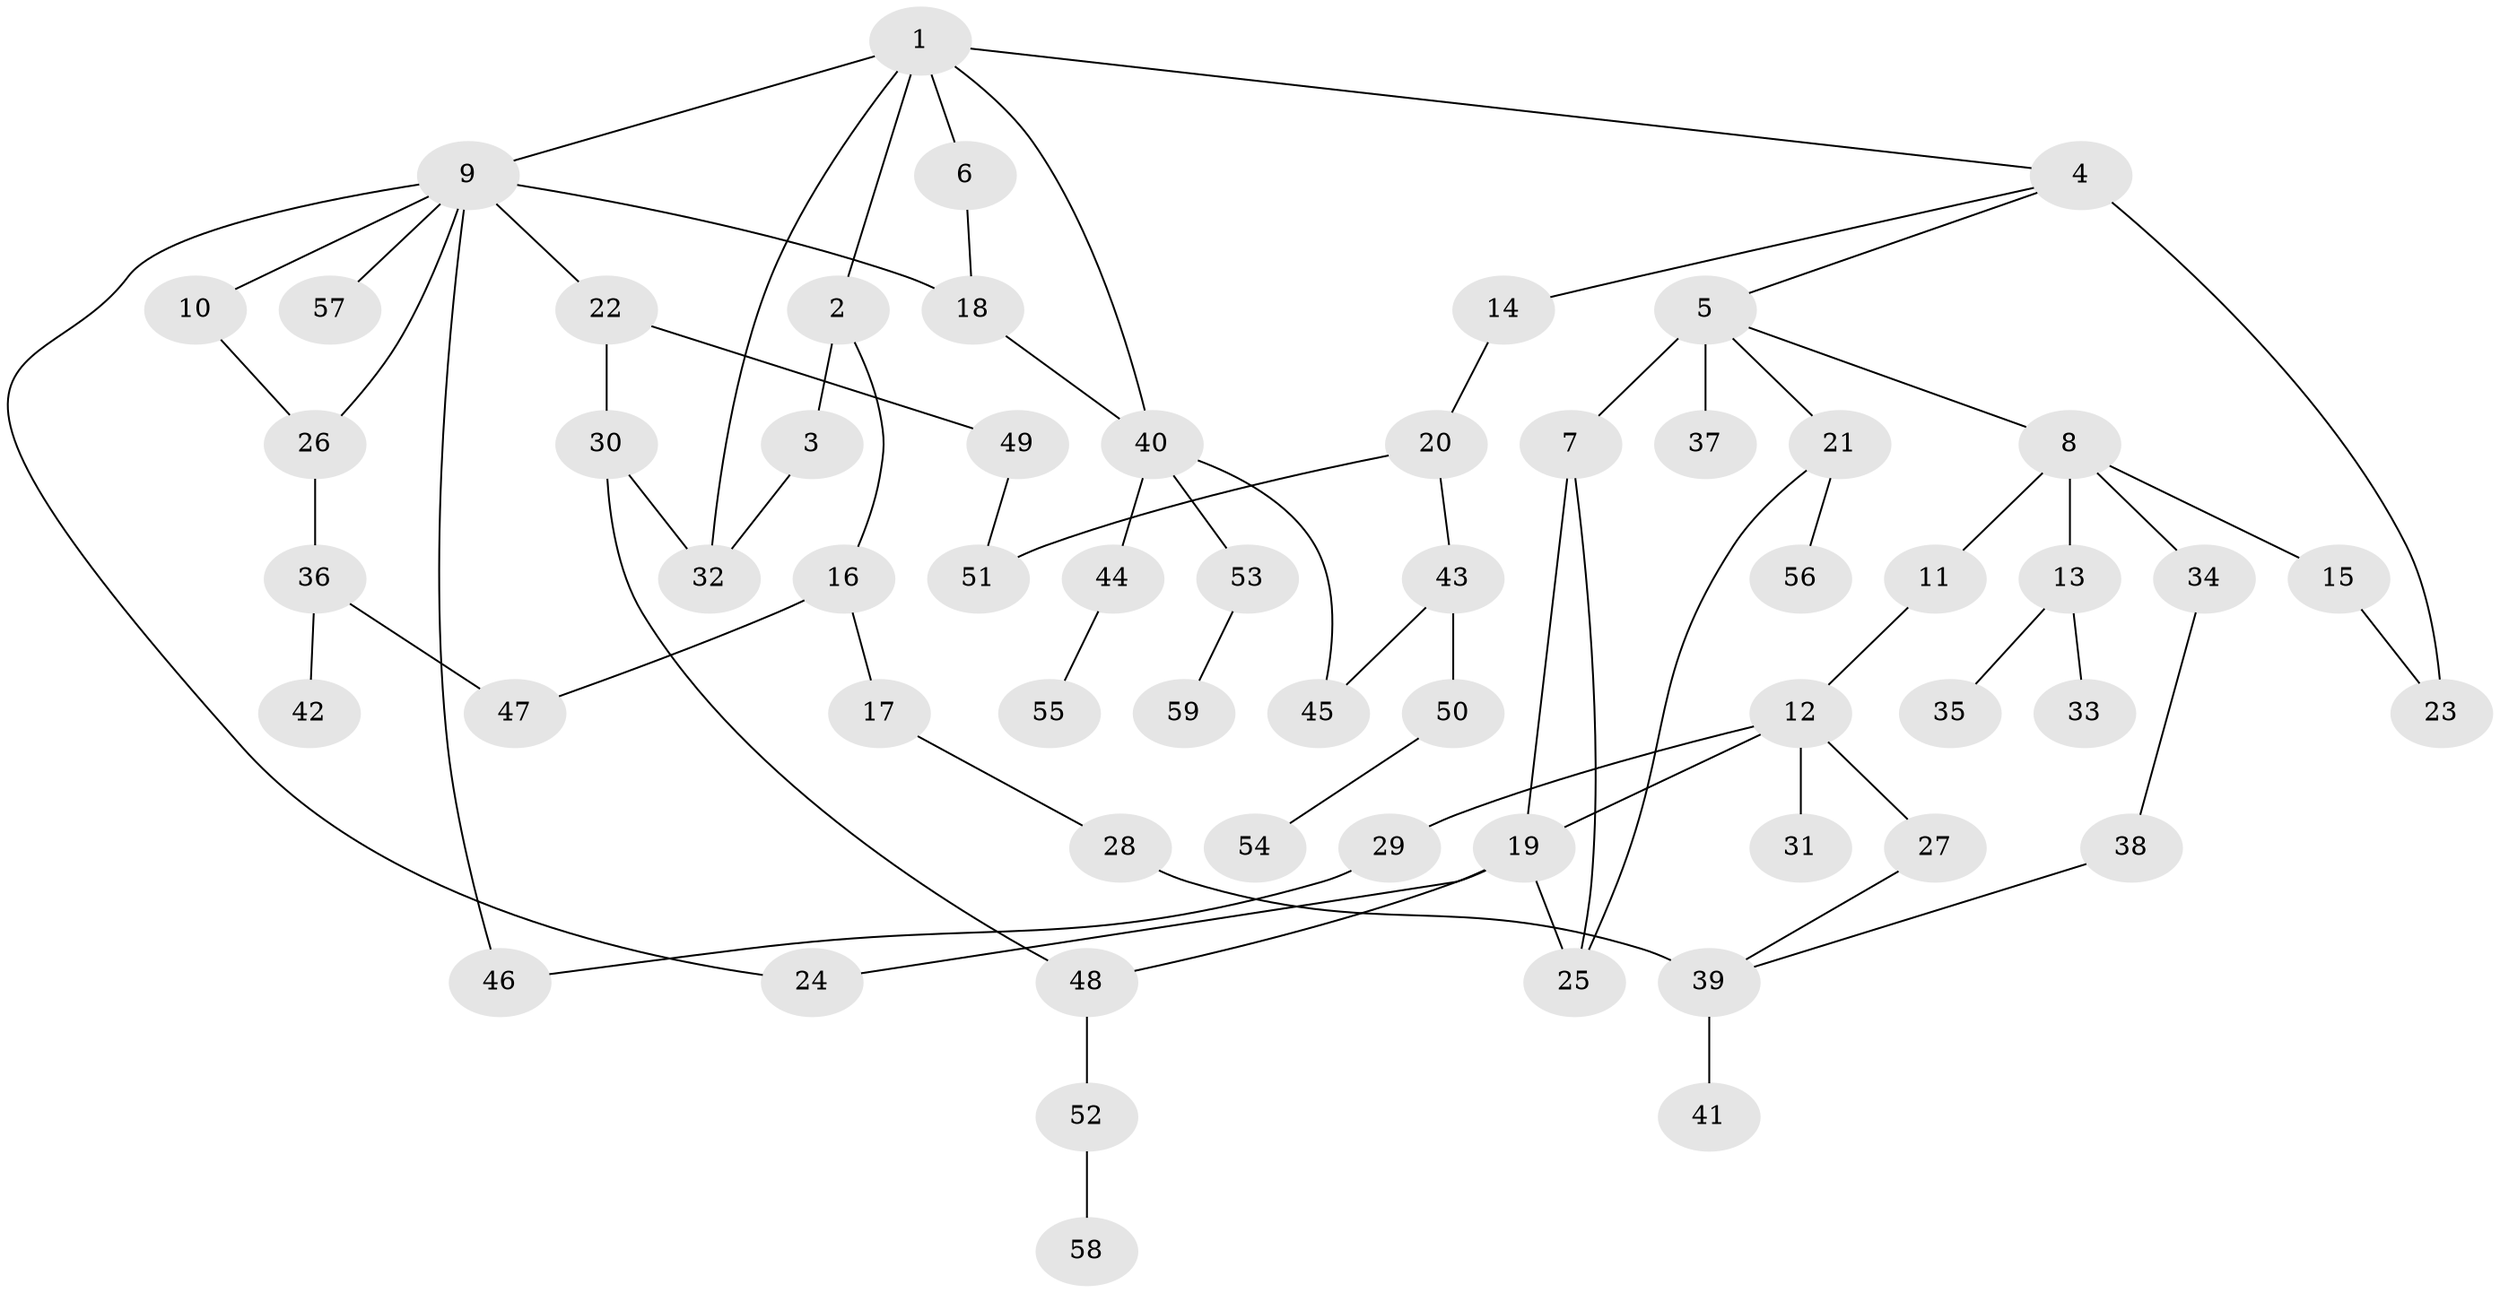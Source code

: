 // original degree distribution, {8: 0.0136986301369863, 4: 0.0684931506849315, 2: 0.3013698630136986, 7: 0.02054794520547945, 5: 0.03424657534246575, 3: 0.15753424657534246, 6: 0.0136986301369863, 1: 0.3904109589041096}
// Generated by graph-tools (version 1.1) at 2025/48/03/04/25 22:48:57]
// undirected, 59 vertices, 75 edges
graph export_dot {
  node [color=gray90,style=filled];
  1;
  2;
  3;
  4;
  5;
  6;
  7;
  8;
  9;
  10;
  11;
  12;
  13;
  14;
  15;
  16;
  17;
  18;
  19;
  20;
  21;
  22;
  23;
  24;
  25;
  26;
  27;
  28;
  29;
  30;
  31;
  32;
  33;
  34;
  35;
  36;
  37;
  38;
  39;
  40;
  41;
  42;
  43;
  44;
  45;
  46;
  47;
  48;
  49;
  50;
  51;
  52;
  53;
  54;
  55;
  56;
  57;
  58;
  59;
  1 -- 2 [weight=1.0];
  1 -- 4 [weight=1.0];
  1 -- 6 [weight=1.0];
  1 -- 9 [weight=1.0];
  1 -- 32 [weight=1.0];
  1 -- 40 [weight=1.0];
  2 -- 3 [weight=1.0];
  2 -- 16 [weight=1.0];
  3 -- 32 [weight=1.0];
  4 -- 5 [weight=1.0];
  4 -- 14 [weight=1.0];
  4 -- 23 [weight=3.0];
  5 -- 7 [weight=3.0];
  5 -- 8 [weight=1.0];
  5 -- 21 [weight=1.0];
  5 -- 37 [weight=1.0];
  6 -- 18 [weight=1.0];
  7 -- 19 [weight=1.0];
  7 -- 25 [weight=1.0];
  8 -- 11 [weight=1.0];
  8 -- 13 [weight=1.0];
  8 -- 15 [weight=1.0];
  8 -- 34 [weight=1.0];
  9 -- 10 [weight=1.0];
  9 -- 18 [weight=1.0];
  9 -- 22 [weight=1.0];
  9 -- 24 [weight=1.0];
  9 -- 26 [weight=1.0];
  9 -- 46 [weight=1.0];
  9 -- 57 [weight=1.0];
  10 -- 26 [weight=1.0];
  11 -- 12 [weight=1.0];
  12 -- 19 [weight=1.0];
  12 -- 27 [weight=1.0];
  12 -- 29 [weight=1.0];
  12 -- 31 [weight=1.0];
  13 -- 33 [weight=1.0];
  13 -- 35 [weight=1.0];
  14 -- 20 [weight=1.0];
  15 -- 23 [weight=1.0];
  16 -- 17 [weight=1.0];
  16 -- 47 [weight=1.0];
  17 -- 28 [weight=1.0];
  18 -- 40 [weight=1.0];
  19 -- 24 [weight=1.0];
  19 -- 25 [weight=1.0];
  19 -- 48 [weight=1.0];
  20 -- 43 [weight=1.0];
  20 -- 51 [weight=1.0];
  21 -- 25 [weight=1.0];
  21 -- 56 [weight=2.0];
  22 -- 30 [weight=1.0];
  22 -- 49 [weight=1.0];
  26 -- 36 [weight=1.0];
  27 -- 39 [weight=1.0];
  28 -- 39 [weight=3.0];
  29 -- 46 [weight=1.0];
  30 -- 32 [weight=1.0];
  30 -- 48 [weight=1.0];
  34 -- 38 [weight=1.0];
  36 -- 42 [weight=1.0];
  36 -- 47 [weight=1.0];
  38 -- 39 [weight=1.0];
  39 -- 41 [weight=1.0];
  40 -- 44 [weight=1.0];
  40 -- 45 [weight=1.0];
  40 -- 53 [weight=1.0];
  43 -- 45 [weight=1.0];
  43 -- 50 [weight=1.0];
  44 -- 55 [weight=1.0];
  48 -- 52 [weight=1.0];
  49 -- 51 [weight=2.0];
  50 -- 54 [weight=1.0];
  52 -- 58 [weight=1.0];
  53 -- 59 [weight=1.0];
}
